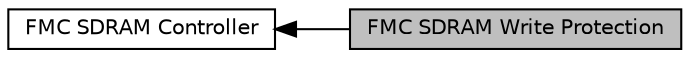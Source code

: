 digraph "FMC SDRAM Write Protection"
{
  edge [fontname="Helvetica",fontsize="10",labelfontname="Helvetica",labelfontsize="10"];
  node [fontname="Helvetica",fontsize="10",shape=record];
  rankdir=LR;
  Node1 [label="FMC SDRAM Controller",height=0.2,width=0.4,color="black", fillcolor="white", style="filled",URL="$group___f_m_c___l_l___s_d_r_a_m___controller.html"];
  Node0 [label="FMC SDRAM Write Protection",height=0.2,width=0.4,color="black", fillcolor="grey75", style="filled", fontcolor="black"];
  Node1->Node0 [shape=plaintext, dir="back", style="solid"];
}

